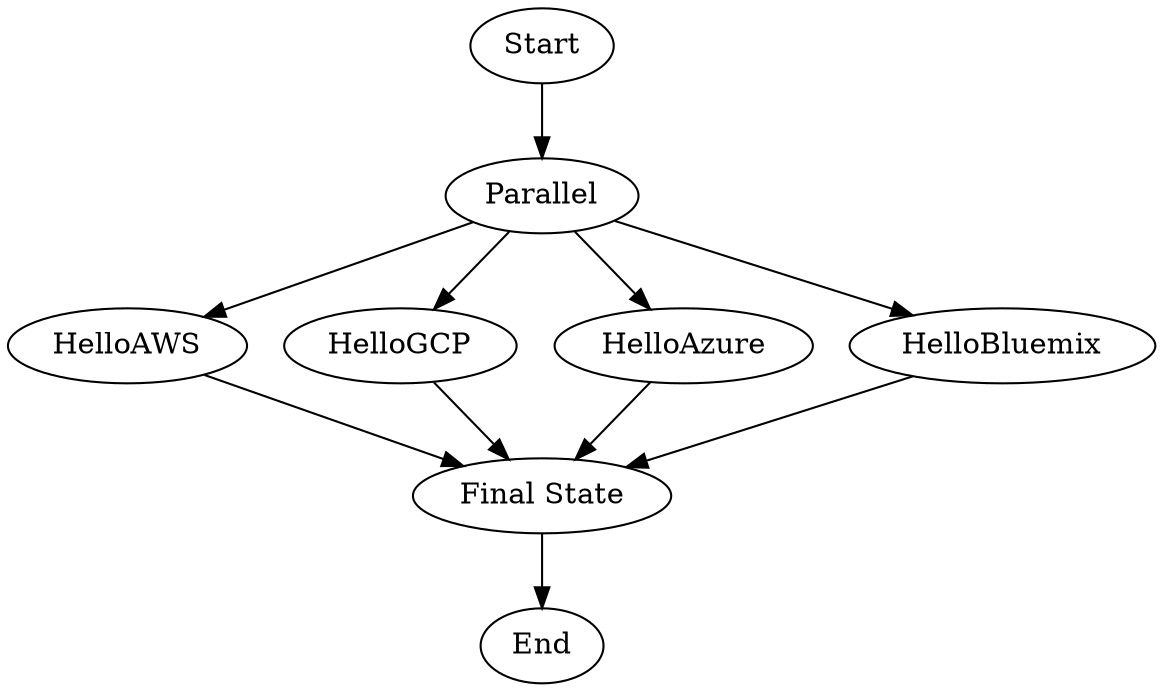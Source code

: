 digraph graph_name {
     "Start" -> "Parallel" ;
     "Parallel" -> "HelloAWS" ;
     "HelloAWS" -> "Final State" ;
     "Parallel" -> "HelloGCP" ;
     "HelloGCP" -> "Final State" ;
     "Parallel" -> "HelloAzure" ;
     "HelloAzure" -> "Final State" ;
     "Parallel" -> "HelloBluemix" ;
     "HelloBluemix" -> "Final State" ;
     "Final State" -> "End" ;
}